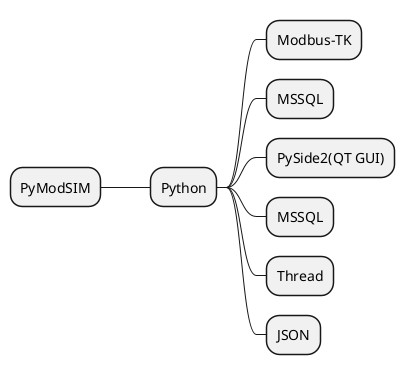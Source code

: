 @startmindmap PyModSIM
* PyModSIM
** Python
*** Modbus-TK
*** MSSQL
*** PySide2(QT GUI)
*** MSSQL
*** Thread
*** JSON
@endmindmap